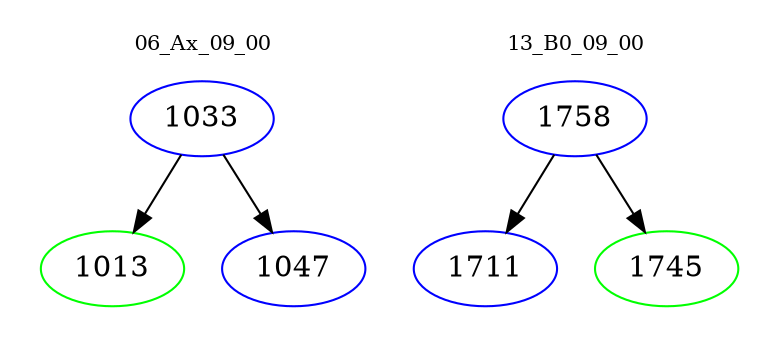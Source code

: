 digraph{
subgraph cluster_0 {
color = white
label = "06_Ax_09_00";
fontsize=10;
T0_1033 [label="1033", color="blue"]
T0_1033 -> T0_1013 [color="black"]
T0_1013 [label="1013", color="green"]
T0_1033 -> T0_1047 [color="black"]
T0_1047 [label="1047", color="blue"]
}
subgraph cluster_1 {
color = white
label = "13_B0_09_00";
fontsize=10;
T1_1758 [label="1758", color="blue"]
T1_1758 -> T1_1711 [color="black"]
T1_1711 [label="1711", color="blue"]
T1_1758 -> T1_1745 [color="black"]
T1_1745 [label="1745", color="green"]
}
}
